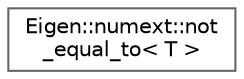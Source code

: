 digraph "Graphical Class Hierarchy"
{
 // LATEX_PDF_SIZE
  bgcolor="transparent";
  edge [fontname=Helvetica,fontsize=10,labelfontname=Helvetica,labelfontsize=10];
  node [fontname=Helvetica,fontsize=10,shape=box,height=0.2,width=0.4];
  rankdir="LR";
  Node0 [id="Node000000",label="Eigen::numext::not\l_equal_to\< T \>",height=0.2,width=0.4,color="grey40", fillcolor="white", style="filled",URL="$structEigen_1_1numext_1_1not__equal__to.html",tooltip=" "];
}
